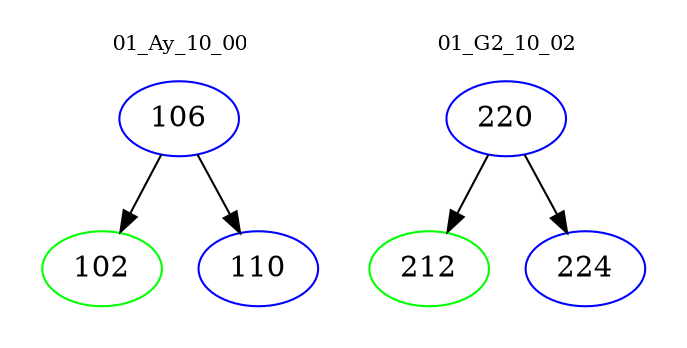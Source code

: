digraph{
subgraph cluster_0 {
color = white
label = "01_Ay_10_00";
fontsize=10;
T0_106 [label="106", color="blue"]
T0_106 -> T0_102 [color="black"]
T0_102 [label="102", color="green"]
T0_106 -> T0_110 [color="black"]
T0_110 [label="110", color="blue"]
}
subgraph cluster_1 {
color = white
label = "01_G2_10_02";
fontsize=10;
T1_220 [label="220", color="blue"]
T1_220 -> T1_212 [color="black"]
T1_212 [label="212", color="green"]
T1_220 -> T1_224 [color="black"]
T1_224 [label="224", color="blue"]
}
}
